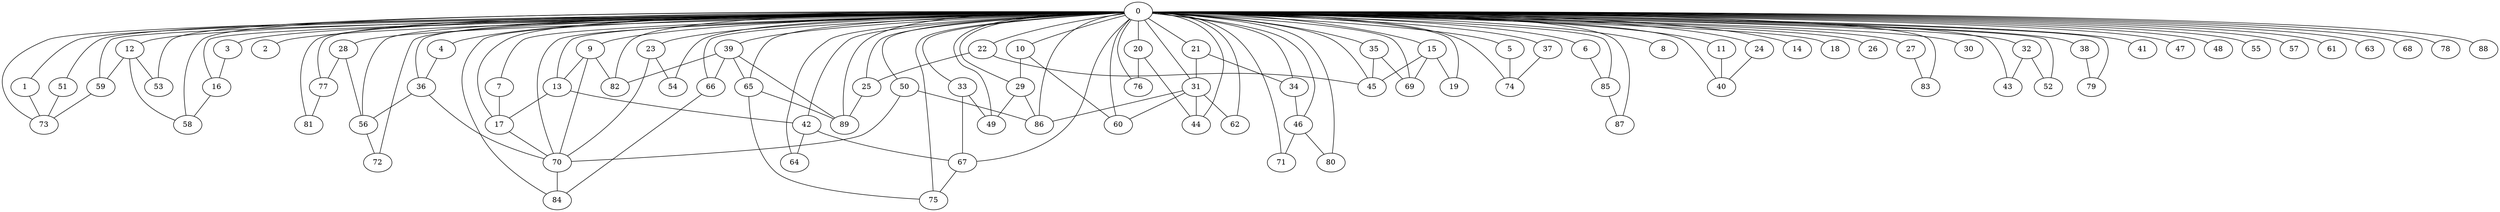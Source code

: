 
graph graphname {
    0 -- 1
0 -- 2
0 -- 3
0 -- 4
0 -- 5
0 -- 6
0 -- 7
0 -- 8
0 -- 9
0 -- 10
0 -- 11
0 -- 12
0 -- 13
0 -- 14
0 -- 15
0 -- 16
0 -- 17
0 -- 18
0 -- 19
0 -- 20
0 -- 21
0 -- 22
0 -- 23
0 -- 24
0 -- 25
0 -- 26
0 -- 27
0 -- 28
0 -- 29
0 -- 30
0 -- 31
0 -- 32
0 -- 33
0 -- 34
0 -- 35
0 -- 36
0 -- 37
0 -- 38
0 -- 39
0 -- 40
0 -- 41
0 -- 42
0 -- 43
0 -- 44
0 -- 45
0 -- 46
0 -- 47
0 -- 48
0 -- 49
0 -- 50
0 -- 51
0 -- 52
0 -- 53
0 -- 54
0 -- 55
0 -- 56
0 -- 57
0 -- 58
0 -- 59
0 -- 60
0 -- 61
0 -- 62
0 -- 63
0 -- 64
0 -- 65
0 -- 66
0 -- 67
0 -- 68
0 -- 69
0 -- 70
0 -- 71
0 -- 72
0 -- 73
0 -- 74
0 -- 75
0 -- 76
0 -- 77
0 -- 78
0 -- 79
0 -- 80
0 -- 81
0 -- 82
0 -- 83
0 -- 84
0 -- 85
0 -- 86
0 -- 87
0 -- 88
0 -- 89
1 -- 73
3 -- 16
4 -- 36
5 -- 74
6 -- 85
7 -- 17
9 -- 70
9 -- 82
9 -- 13
10 -- 29
10 -- 60
11 -- 40
12 -- 58
12 -- 59
12 -- 53
13 -- 17
13 -- 42
15 -- 19
15 -- 45
15 -- 69
16 -- 58
17 -- 70
20 -- 76
20 -- 44
21 -- 34
21 -- 31
22 -- 25
22 -- 45
23 -- 54
23 -- 70
24 -- 40
25 -- 89
27 -- 83
28 -- 56
28 -- 77
29 -- 49
29 -- 86
31 -- 44
31 -- 86
31 -- 60
31 -- 62
32 -- 52
32 -- 43
33 -- 49
33 -- 67
34 -- 46
35 -- 45
35 -- 69
36 -- 70
36 -- 56
37 -- 74
38 -- 79
39 -- 65
39 -- 82
39 -- 89
39 -- 66
42 -- 64
42 -- 67
46 -- 71
46 -- 80
50 -- 70
50 -- 86
51 -- 73
56 -- 72
59 -- 73
65 -- 75
65 -- 89
66 -- 84
67 -- 75
70 -- 84
77 -- 81
85 -- 87

}

